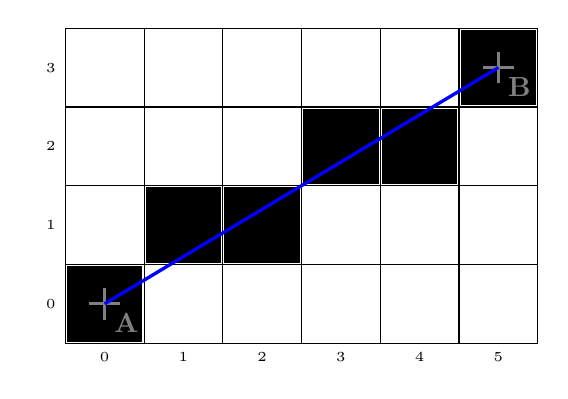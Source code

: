 \tikzstyle{arrow} = [->,>=latex,thick]
\begin{tikzpicture}[scale=1]

\def\xmax{5}
\def\ymax{3}
\pgfmathsetmacro\xmaxplus{int(\xmax +1)}
\pgfmathsetmacro\ymaxplus{int(\ymax +1)}

\newcommand{\pixel}[2]{\fill[black] (#1-0.48,#2-0.48) rectangle ++(0.96,0.96);}

\newcommand{\cross}[3]{
\draw[gray,very thick] (#1-0.2,#2)--++(0.4,0);
\draw[gray,very thick] (#1,#2-0.2)--++(0,0.4);
\node[gray, below right] at (#1,#2) {#3};
}

\draw[thin,xshift=-0.5cm,yshift=-0.5cm] (0,0) grid (\xmaxplus,\ymaxplus);

%\draw[arrow,thick] (0,0)--(\xmax+1,0) node[right]{$i$};
%\draw[arrow,thick] (0,0)--(0,\ymax+1) node[above]{$j$};

\foreach \x in {0,...,\xmax}{
    \node[below] at (\x,-0.5) {\tiny $\x$};
}
\foreach \y in {0,...,\ymax}{
    \node[left] at (-0.5,\y) {\tiny $\y$};
}

% Pixel of the segments from (0,0) to (a,b)
\pgfmathsetmacro\a{\xmax}
\pgfmathsetmacro\b{\ymax}

\foreach \i in {0,...,\a}{
  \pgfmathtruncatemacro\j{round(\i*\b/\a-0.01)};
  \pixel{\i}{\j};
 
} 
% Rk : the "-0.01" is because round(0.5)=1 and we want round(0.5)=0

\cross{0}{0}{\bf A};
\cross{\a}{\b}{\bf B};


\draw[very thick, blue] (0,0) -- (\a,\b);


\end{tikzpicture}